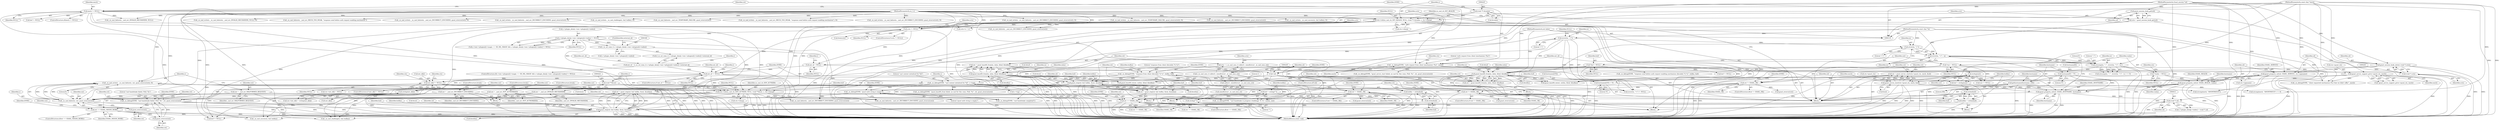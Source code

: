 digraph "0_jabberd2_8416ae54ecefa670534f27a31db71d048b9c7f16_0@API" {
"1000784" [label="(Call,_sx_nad_write(s, _sx_sasl_failure(s, out, gsasl_strerror(ret)), 0))"];
"1000786" [label="(Call,_sx_sasl_failure(s, out, gsasl_strerror(ret)))"];
"1000420" [label="(Call,(ctx->cb)(sx_sasl_cb_GEN_AUTHZID, NULL, (void **)&out, s, ctx->cbarg))"];
"1000356" [label="(Call,ext_id != NULL)"];
"1000292" [label="(Call,ext_id = NULL)"];
"1000237" [label="(Call,sctx != NULL)"];
"1000232" [label="(Call,sctx = gsasl_session_hook_get(sd))"];
"1000234" [label="(Call,gsasl_session_hook_get(sd))"];
"1000122" [label="(MethodParameterIn,Gsasl_session *sd)"];
"1000221" [label="(Call,(ctx->cb)(sx_sasl_cb_GET_REALM, NULL, (void **) &realm, s, ctx->cbarg))"];
"1000164" [label="(Call,mech != NULL)"];
"1000123" [label="(MethodParameterIn,const char *mech)"];
"1000224" [label="(Call,(void **) &realm)"];
"1000120" [label="(MethodParameterIn,sx_t s)"];
"1000336" [label="(Call,ext_id = ((_sx_ssl_conn_t) s->plugin_data[s->env->plugins[i]->index])->external_id)"];
"1000321" [label="(Call,s->plugin_data[s->env->plugins[i]->index] != NULL)"];
"1000339" [label="(Call,(_sx_ssl_conn_t) s->plugin_data[s->env->plugins[i]->index])"];
"1000370" [label="(Call,ext_id[i] != NULL)"];
"1000382" [label="(Call,strdup(ext_id[i]))"];
"1000423" [label="(Call,(void **)&out)"];
"1000781" [label="(Call,out = _sasl_err_MALFORMED_REQUEST)"];
"1000776" [label="(Call,out = _sasl_err_INCORRECT_ENCODING)"];
"1000765" [label="(Call,out = _sasl_err_NOT_AUTHORIZED)"];
"1000771" [label="(Call,out = _sasl_err_INVALID_MECHANISM)"];
"1000789" [label="(Call,gsasl_strerror(ret))"];
"1000747" [label="(Call,_sx_debug(ZONE, \"sasl handshake failed; (%d): %s\", ret, gsasl_strerror(ret)))"];
"1000396" [label="(Call,_sx_debug(ZONE, \"sasl context initialised for %d\", s->tag))"];
"1000168" [label="(Call,_sx_debug(ZONE, \"auth request from client (mechanism=%s)\", mech))"];
"1000570" [label="(Call,_sx_debug(ZONE, \"response from client (decoded: %.*s)\", buflen, buf))"];
"1000140" [label="(Call,*buf = NULL)"];
"1000458" [label="(Call,_sx_debug(ZONE, \"gsasl auth string is empty\"))"];
"1000751" [label="(Call,gsasl_strerror(ret))"];
"1000680" [label="(Call,ret == GSASL_NEEDS_MORE)"];
"1000592" [label="(Call,ret == GSASL_OK)"];
"1000506" [label="(Call,ret = gsasl_step(sd, buf, buflen, &out, &outlen))"];
"1000508" [label="(Call,gsasl_step(sd, buf, buflen, &out, &outlen))"];
"1000410" [label="(Call,(void *) sd)"];
"1000288" [label="(Call,gsasl_property_set(sd, GSASL_HOSTNAME, hostname))"];
"1000271" [label="(Call,gsasl_property_set(sd, GSASL_REALM, realm))"];
"1000265" [label="(Call,gsasl_property_set(sd, GSASL_SERVICE, ctx->appname))"];
"1000260" [label="(Call,gsasl_session_hook_set(sd, (void *) sctx))"];
"1000262" [label="(Call,(void *) sctx)"];
"1000242" [label="(Call,sctx = (_sx_sasl_sess_t) calloc(1, sizeof(struct _sx_sasl_sess_st)))"];
"1000244" [label="(Call,(_sx_sasl_sess_t) calloc(1, sizeof(struct _sx_sasl_sess_st)))"];
"1000246" [label="(Call,calloc(1, sizeof(struct _sx_sasl_sess_st)))"];
"1000148" [label="(Call,*realm = NULL)"];
"1000283" [label="(Call,hostname[255] = '\0')"];
"1000275" [label="(Call,hostname[0] = '\0')"];
"1000280" [label="(Call,gethostname(hostname, 256))"];
"1000467" [label="(Call,strlen(buf))"];
"1000461" [label="(Call,buf = strdup(\"\"))"];
"1000463" [label="(Call,strdup(\"\"))"];
"1000437" [label="(Call,strlen(buf))"];
"1000431" [label="(Call,buf = strdup(out))"];
"1000433" [label="(Call,strdup(out))"];
"1000144" [label="(Call,*out = NULL)"];
"1000435" [label="(Call,buflen = strlen(buf))"];
"1000465" [label="(Call,buflen = strlen(buf))"];
"1000575" [label="(Call,ret = gsasl_step(sd, buf, buflen, &out, &outlen))"];
"1000577" [label="(Call,gsasl_step(sd, buf, buflen, &out, &outlen))"];
"1000548" [label="(Call,!sd)"];
"1000481" [label="(Call,ret != GSASL_OK)"];
"1000471" [label="(Call,ret = gsasl_base64_from(in, inlen, &buf, &buflen))"];
"1000473" [label="(Call,gsasl_base64_from(in, inlen, &buf, &buflen))"];
"1000448" [label="(Call,strncmp(in, \"=\", strstr(in, \"<\") - in ))"];
"1000451" [label="(Call,strstr(in, \"<\") - in)"];
"1000452" [label="(Call,strstr(in, \"<\"))"];
"1000443" [label="(Call,strstr(in, \"<\"))"];
"1000124" [label="(MethodParameterIn,const char *in)"];
"1000125" [label="(MethodParameterIn,int inlen)"];
"1000202" [label="(Call,ret != GSASL_OK)"];
"1000192" [label="(Call,ret = gsasl_server_start(ctx->gsasl_ctx, mech, &sd))"];
"1000194" [label="(Call,gsasl_server_start(ctx->gsasl_ctx, mech, &sd))"];
"1000174" [label="(Call,gsasl_server_support_p(ctx->gsasl_ctx, mech))"];
"1000528" [label="(Call,ret != GSASL_OK)"];
"1000518" [label="(Call,ret = gsasl_base64_from(in, inlen, &buf, &buflen))"];
"1000520" [label="(Call,gsasl_base64_from(in, inlen, &buf, &buflen))"];
"1000786" [label="(Call,_sx_sasl_failure(s, out, gsasl_strerror(ret)))"];
"1000224" [label="(Call,(void **) &realm)"];
"1000283" [label="(Call,hostname[255] = '\0')"];
"1000576" [label="(Identifier,ret)"];
"1000465" [label="(Call,buflen = strlen(buf))"];
"1000204" [label="(Identifier,GSASL_OK)"];
"1000124" [label="(MethodParameterIn,const char *in)"];
"1000241" [label="(Identifier,sctx)"];
"1000748" [label="(Identifier,ZONE)"];
"1000660" [label="(Call,_sx_sasl_failure(s, _sasl_err_INCORRECT_ENCODING, gsasl_strerror(ret)))"];
"1000388" [label="(Call,ctx->ext_id[i] = NULL)"];
"1000226" [label="(Call,&realm)"];
"1000438" [label="(Identifier,buf)"];
"1000275" [label="(Call,hostname[0] = '\0')"];
"1000491" [label="(Call,_sx_nad_write(s, _sx_sasl_failure(s, _sasl_err_INCORRECT_ENCODING, gsasl_strerror(ret)), 0))"];
"1000279" [label="(Literal,'\0')"];
"1000443" [label="(Call,strstr(in, \"<\"))"];
"1000527" [label="(ControlStructure,if (ret != GSASL_OK))"];
"1000523" [label="(Call,&buf)"];
"1000277" [label="(Identifier,hostname)"];
"1000573" [label="(Identifier,buflen)"];
"1000420" [label="(Call,(ctx->cb)(sx_sasl_cb_GEN_AUTHZID, NULL, (void **)&out, s, ctx->cbarg))"];
"1000722" [label="(Call,_sx_sasl_failure(s, _sasl_err_INCORRECT_ENCODING, gsasl_strerror(ret)))"];
"1000597" [label="(Identifier,ZONE)"];
"1000507" [label="(Identifier,ret)"];
"1000252" [label="(Identifier,sctx)"];
"1000463" [label="(Call,strdup(\"\"))"];
"1000536" [label="(Call,gsasl_strerror(ret))"];
"1000203" [label="(Identifier,ret)"];
"1000768" [label="(ControlStructure,break;)"];
"1000685" [label="(Identifier,ZONE)"];
"1000458" [label="(Call,_sx_debug(ZONE, \"gsasl auth string is empty\"))"];
"1000264" [label="(Identifier,sctx)"];
"1000166" [label="(Identifier,NULL)"];
"1000399" [label="(Call,s->tag)"];
"1000552" [label="(Identifier,ZONE)"];
"1000357" [label="(Identifier,ext_id)"];
"1000335" [label="(Identifier,NULL)"];
"1000754" [label="(Identifier,ret)"];
"1000250" [label="(Call,sctx->s = s)"];
"1000272" [label="(Identifier,sd)"];
"1000369" [label="(ControlStructure,if (ext_id[i] != NULL))"];
"1000442" [label="(Call,strstr(in, \"<\") != NULL)"];
"1000547" [label="(ControlStructure,if(!sd))"];
"1000609" [label="(Call,ret == GSASL_OK)"];
"1000510" [label="(Identifier,buf)"];
"1000615" [label="(Call,_sx_sasl_success(s, buf, buflen))"];
"1000472" [label="(Identifier,ret)"];
"1000201" [label="(ControlStructure,if(ret != GSASL_OK))"];
"1000428" [label="(Call,ctx->cbarg)"];
"1000548" [label="(Call,!sd)"];
"1000233" [label="(Identifier,sctx)"];
"1000782" [label="(Identifier,out)"];
"1000405" [label="(Identifier,s)"];
"1000432" [label="(Identifier,buf)"];
"1000260" [label="(Call,gsasl_session_hook_set(sd, (void *) sctx))"];
"1000747" [label="(Call,_sx_debug(ZONE, \"sasl handshake failed; (%d): %s\", ret, gsasl_strerror(ret)))"];
"1000519" [label="(Identifier,ret)"];
"1000473" [label="(Call,gsasl_base64_from(in, inlen, &buf, &buflen))"];
"1000371" [label="(Call,ext_id[i])"];
"1000175" [label="(Call,ctx->gsasl_ctx)"];
"1000362" [label="(Identifier,i)"];
"1000180" [label="(Call,_sx_debug(ZONE, \"client requested mechanism (%s) that we didn't offer\", mech))"];
"1000456" [label="(Literal,0)"];
"1000297" [label="(Identifier,i)"];
"1000450" [label="(Literal,\"=\")"];
"1000268" [label="(Call,ctx->appname)"];
"1000691" [label="(Call,gsasl_base64_to(out, outlen, &buf, &buflen))"];
"1000434" [label="(Identifier,out)"];
"1000308" [label="(ControlStructure,if(s->env->plugins[i]->magic == SX_SSL_MAGIC && s->plugin_data[s->env->plugins[i]->index] != NULL))"];
"1000355" [label="(ControlStructure,if (ext_id != NULL))"];
"1000470" [label="(Block,)"];
"1000506" [label="(Call,ret = gsasl_step(sd, buf, buflen, &out, &outlen))"];
"1000246" [label="(Call,calloc(1, sizeof(struct _sx_sasl_sess_st)))"];
"1000322" [label="(Call,s->plugin_data[s->env->plugins[i]->index])"];
"1000486" [label="(Identifier,ZONE)"];
"1000222" [label="(Identifier,sx_sasl_cb_GET_REALM)"];
"1000743" [label="(Identifier,out)"];
"1000339" [label="(Call,(_sx_ssl_conn_t) s->plugin_data[s->env->plugins[i]->index])"];
"1000594" [label="(Identifier,GSASL_OK)"];
"1000199" [label="(Call,&sd)"];
"1000751" [label="(Call,gsasl_strerror(ret))"];
"1000423" [label="(Call,(void **)&out)"];
"1000165" [label="(Identifier,mech)"];
"1000460" [label="(Literal,\"gsasl auth string is empty\")"];
"1000570" [label="(Call,_sx_debug(ZONE, \"response from client (decoded: %.*s)\", buflen, buf))"];
"1000173" [label="(Call,!gsasl_server_support_p(ctx->gsasl_ctx, mech))"];
"1000752" [label="(Identifier,ret)"];
"1000596" [label="(Call,_sx_debug(ZONE, \"sasl handshake completed\"))"];
"1000679" [label="(ControlStructure,if(ret == GSASL_NEEDS_MORE))"];
"1000520" [label="(Call,gsasl_base64_from(in, inlen, &buf, &buflen))"];
"1000681" [label="(Identifier,ret)"];
"1000194" [label="(Call,gsasl_server_start(ctx->gsasl_ctx, mech, &sd))"];
"1000336" [label="(Call,ext_id = ((_sx_ssl_conn_t) s->plugin_data[s->env->plugins[i]->index])->external_id)"];
"1000564" [label="(Call,buf != NULL)"];
"1000682" [label="(Identifier,GSASL_NEEDS_MORE)"];
"1000265" [label="(Call,gsasl_property_set(sd, GSASL_SERVICE, ctx->appname))"];
"1000784" [label="(Call,_sx_nad_write(s, _sx_sasl_failure(s, out, gsasl_strerror(ret)), 0))"];
"1000517" [label="(Block,)"];
"1000592" [label="(Call,ret == GSASL_OK)"];
"1000168" [label="(Call,_sx_debug(ZONE, \"auth request from client (mechanism=%s)\", mech))"];
"1000480" [label="(ControlStructure,if (ret != GSASL_OK))"];
"1000123" [label="(MethodParameterIn,const char *mech)"];
"1000788" [label="(Identifier,out)"];
"1000212" [label="(Call,_sx_nad_write(s, _sx_sasl_failure(s, _sasl_err_TEMPORARY_FAILURE, gsasl_strerror(ret)), 0))"];
"1000433" [label="(Call,strdup(out))"];
"1000198" [label="(Identifier,mech)"];
"1000120" [label="(MethodParameterIn,sx_t s)"];
"1000140" [label="(Call,*buf = NULL)"];
"1000699" [label="(Call,ret == GSASL_OK)"];
"1000755" [label="(Block,)"];
"1000261" [label="(Identifier,sd)"];
"1000485" [label="(Call,_sx_debug(ZONE, \"gsasl_base64_from failed, no sasl for this conn; (%d): %s\", ret, gsasl_strerror(ret)))"];
"1000415" [label="(Call,strcmp(mech, \"ANONYMOUS\"))"];
"1000419" [label="(Block,)"];
"1000341" [label="(Call,s->plugin_data[s->env->plugins[i]->index])"];
"1000410" [label="(Call,(void *) sd)"];
"1000229" [label="(Call,ctx->cbarg)"];
"1000500" [label="(Call,buf != NULL)"];
"1000144" [label="(Call,*out = NULL)"];
"1000792" [label="(MethodReturn,static void)"];
"1000577" [label="(Call,gsasl_step(sd, buf, buflen, &out, &outlen))"];
"1000571" [label="(Identifier,ZONE)"];
"1000376" [label="(Call,ctx->ext_id[i] = strdup(ext_id[i]))"];
"1000382" [label="(Call,strdup(ext_id[i]))"];
"1000579" [label="(Identifier,buf)"];
"1000235" [label="(Identifier,sd)"];
"1000242" [label="(Call,sctx = (_sx_sasl_sess_t) calloc(1, sizeof(struct _sx_sasl_sess_st)))"];
"1000774" [label="(ControlStructure,break;)"];
"1000284" [label="(Call,hostname[255])"];
"1000437" [label="(Call,strlen(buf))"];
"1000282" [label="(Literal,256)"];
"1000742" [label="(Call,out != NULL)"];
"1000148" [label="(Call,*realm = NULL)"];
"1000228" [label="(Identifier,s)"];
"1000446" [label="(Identifier,NULL)"];
"1000530" [label="(Identifier,GSASL_OK)"];
"1000287" [label="(Literal,'\0')"];
"1000232" [label="(Call,sctx = gsasl_session_hook_get(sd))"];
"1000412" [label="(Identifier,sd)"];
"1000511" [label="(Identifier,buflen)"];
"1000396" [label="(Call,_sx_debug(ZONE, \"sasl context initialised for %d\", s->tag))"];
"1000448" [label="(Call,strncmp(in, \"=\", strstr(in, \"<\") - in ))"];
"1000779" [label="(ControlStructure,break;)"];
"1000427" [label="(Identifier,s)"];
"1000549" [label="(Identifier,sd)"];
"1000474" [label="(Identifier,in)"];
"1000586" [label="(Call,buf != NULL)"];
"1000451" [label="(Call,strstr(in, \"<\") - in)"];
"1000444" [label="(Identifier,in)"];
"1000540" [label="(Call,_sx_sasl_failure(s, _sasl_err_INCORRECT_ENCODING, gsasl_strerror(ret)))"];
"1000705" [label="(Call,_sx_sasl_challenge(s, buf, buflen))"];
"1000169" [label="(Identifier,ZONE)"];
"1000379" [label="(Identifier,ctx)"];
"1000459" [label="(Identifier,ZONE)"];
"1000493" [label="(Call,_sx_sasl_failure(s, _sasl_err_INCORRECT_ENCODING, gsasl_strerror(ret)))"];
"1000267" [label="(Identifier,GSASL_SERVICE)"];
"1000452" [label="(Call,strstr(in, \"<\"))"];
"1000613" [label="(Call,_sx_nad_write(s, _sx_sasl_success(s, buf, buflen), 0))"];
"1000455" [label="(Identifier,in)"];
"1000461" [label="(Call,buf = strdup(\"\"))"];
"1000285" [label="(Identifier,hostname)"];
"1000291" [label="(Identifier,hostname)"];
"1000777" [label="(Identifier,out)"];
"1000476" [label="(Call,&buf)"];
"1000141" [label="(Identifier,buf)"];
"1000186" [label="(Call,_sx_sasl_failure(s, _sasl_err_INVALID_MECHANISM, NULL))"];
"1000184" [label="(Call,_sx_nad_write(s, _sx_sasl_failure(s, _sasl_err_INVALID_MECHANISM, NULL), 0))"];
"1000750" [label="(Identifier,ret)"];
"1000309" [label="(Call,s->env->plugins[i]->magic == SX_SSL_MAGIC && s->plugin_data[s->env->plugins[i]->index] != NULL)"];
"1000558" [label="(Call,_sx_sasl_failure(s, _sasl_err_MECH_TOO_WEAK, \"response send before auth request enabling mechanism\"))"];
"1000383" [label="(Call,ext_id[i])"];
"1000435" [label="(Call,buflen = strlen(buf))"];
"1000195" [label="(Call,ctx->gsasl_ctx)"];
"1000583" [label="(Call,&outlen)"];
"1000525" [label="(Call,&buflen)"];
"1000337" [label="(Identifier,ext_id)"];
"1000447" [label="(Call,strncmp(in, \"=\", strstr(in, \"<\") - in ) == 0)"];
"1000292" [label="(Call,ext_id = NULL)"];
"1000142" [label="(Identifier,NULL)"];
"1000521" [label="(Identifier,in)"];
"1000765" [label="(Call,out = _sasl_err_NOT_AUTHORIZED)"];
"1000240" [label="(Call,free(sctx))"];
"1000790" [label="(Identifier,ret)"];
"1000234" [label="(Call,gsasl_session_hook_get(sd))"];
"1000771" [label="(Call,out = _sasl_err_INVALID_MECHANISM)"];
"1000266" [label="(Identifier,sd)"];
"1000489" [label="(Call,gsasl_strerror(ret))"];
"1000475" [label="(Identifier,inlen)"];
"1000126" [label="(Block,)"];
"1000773" [label="(Identifier,_sasl_err_INVALID_MECHANISM)"];
"1000248" [label="(Call,sizeof(struct _sx_sasl_sess_st))"];
"1000587" [label="(Identifier,buf)"];
"1000374" [label="(Identifier,NULL)"];
"1000468" [label="(Identifier,buf)"];
"1000244" [label="(Call,(_sx_sasl_sess_t) calloc(1, sizeof(struct _sx_sasl_sess_st)))"];
"1000783" [label="(Identifier,_sasl_err_MALFORMED_REQUEST)"];
"1000176" [label="(Identifier,ctx)"];
"1000478" [label="(Call,&buflen)"];
"1000658" [label="(Call,_sx_nad_write(s, _sx_sasl_failure(s, _sasl_err_INCORRECT_ENCODING, gsasl_strerror(ret)), 0))"];
"1000431" [label="(Call,buf = strdup(out))"];
"1000170" [label="(Literal,\"auth request from client (mechanism=%s)\")"];
"1000146" [label="(Identifier,NULL)"];
"1000290" [label="(Identifier,GSASL_HOSTNAME)"];
"1000791" [label="(Literal,0)"];
"1000522" [label="(Identifier,inlen)"];
"1000483" [label="(Identifier,GSASL_OK)"];
"1000158" [label="(Identifier,ctx)"];
"1000518" [label="(Call,ret = gsasl_base64_from(in, inlen, &buf, &buflen))"];
"1000271" [label="(Call,gsasl_property_set(sd, GSASL_REALM, realm))"];
"1000163" [label="(ControlStructure,if(mech != NULL))"];
"1000238" [label="(Identifier,sctx)"];
"1000149" [label="(Identifier,realm)"];
"1000538" [label="(Call,_sx_nad_write(s, _sx_sasl_failure(s, _sasl_err_INCORRECT_ENCODING, gsasl_strerror(ret)), 0))"];
"1000293" [label="(Identifier,ext_id)"];
"1000223" [label="(Identifier,NULL)"];
"1000445" [label="(Literal,\"<\")"];
"1000122" [label="(MethodParameterIn,Gsasl_session *sd)"];
"1000574" [label="(Identifier,buf)"];
"1000767" [label="(Identifier,_sasl_err_NOT_AUTHORIZED)"];
"1000572" [label="(Literal,\"response from client (decoded: %.*s)\")"];
"1000467" [label="(Call,strlen(buf))"];
"1000471" [label="(Call,ret = gsasl_base64_from(in, inlen, &buf, &buflen))"];
"1000449" [label="(Identifier,in)"];
"1000193" [label="(Identifier,ret)"];
"1000591" [label="(ControlStructure,if(ret == GSASL_OK))"];
"1000684" [label="(Call,_sx_debug(ZONE, \"sasl handshake in progress (challenge: %.*s)\", outlen, out))"];
"1000512" [label="(Call,&out)"];
"1000276" [label="(Call,hostname[0])"];
"1000207" [label="(Identifier,ZONE)"];
"1000391" [label="(Identifier,ctx)"];
"1000766" [label="(Identifier,out)"];
"1000414" [label="(Call,strcmp(mech, \"ANONYMOUS\") == 0)"];
"1000262" [label="(Call,(void *) sctx)"];
"1000294" [label="(Identifier,NULL)"];
"1000288" [label="(Call,gsasl_property_set(sd, GSASL_HOSTNAME, hostname))"];
"1000338" [label="(Call,((_sx_ssl_conn_t) s->plugin_data[s->env->plugins[i]->index])->external_id)"];
"1000464" [label="(Literal,\"\")"];
"1000580" [label="(Identifier,buflen)"];
"1000529" [label="(Identifier,ret)"];
"1000192" [label="(Call,ret = gsasl_server_start(ctx->gsasl_ctx, mech, &sd))"];
"1000289" [label="(Identifier,sd)"];
"1000239" [label="(Identifier,NULL)"];
"1000575" [label="(Call,ret = gsasl_step(sd, buf, buflen, &out, &outlen))"];
"1000280" [label="(Call,gethostname(hostname, 256))"];
"1000321" [label="(Call,s->plugin_data[s->env->plugins[i]->index] != NULL)"];
"1000703" [label="(Call,_sx_nad_write(s, _sx_sasl_challenge(s, buf, buflen), 0))"];
"1000150" [label="(Identifier,NULL)"];
"1000436" [label="(Identifier,buflen)"];
"1000454" [label="(Literal,\"<\")"];
"1000210" [label="(Call,gsasl_strerror(ret))"];
"1000509" [label="(Identifier,sd)"];
"1000581" [label="(Call,&out)"];
"1000125" [label="(MethodParameterIn,int inlen)"];
"1000247" [label="(Literal,1)"];
"1000785" [label="(Identifier,s)"];
"1000354" [label="(FieldIdentifier,external_id)"];
"1000164" [label="(Call,mech != NULL)"];
"1000174" [label="(Call,gsasl_server_support_p(ctx->gsasl_ctx, mech))"];
"1000514" [label="(Call,&outlen)"];
"1000578" [label="(Identifier,sd)"];
"1000776" [label="(Call,out = _sasl_err_INCORRECT_ENCODING)"];
"1000508" [label="(Call,gsasl_step(sd, buf, buflen, &out, &outlen))"];
"1000453" [label="(Identifier,in)"];
"1000145" [label="(Identifier,out)"];
"1000171" [label="(Identifier,mech)"];
"1000214" [label="(Call,_sx_sasl_failure(s, _sasl_err_TEMPORARY_FAILURE, gsasl_strerror(ret)))"];
"1000397" [label="(Identifier,ZONE)"];
"1000457" [label="(Block,)"];
"1000281" [label="(Identifier,hostname)"];
"1000601" [label="(Call,gsasl_base64_to(out, outlen, &buf, &buflen))"];
"1000402" [label="(Call,s->plugin_data[p->index] = (void *) sd)"];
"1000178" [label="(Identifier,mech)"];
"1000236" [label="(ControlStructure,if (sctx != NULL))"];
"1000680" [label="(Call,ret == GSASL_NEEDS_MORE)"];
"1000466" [label="(Identifier,buflen)"];
"1000781" [label="(Call,out = _sasl_err_MALFORMED_REQUEST)"];
"1000370" [label="(Call,ext_id[i] != NULL)"];
"1000593" [label="(Identifier,ret)"];
"1000787" [label="(Identifier,s)"];
"1000273" [label="(Identifier,GSASL_REALM)"];
"1000356" [label="(Call,ext_id != NULL)"];
"1000358" [label="(Identifier,NULL)"];
"1000749" [label="(Literal,\"sasl handshake failed; (%d): %s\")"];
"1000221" [label="(Call,(ctx->cb)(sx_sasl_cb_GET_REALM, NULL, (void **) &realm, s, ctx->cbarg))"];
"1000425" [label="(Call,&out)"];
"1000772" [label="(Identifier,out)"];
"1000528" [label="(Call,ret != GSASL_OK)"];
"1000237" [label="(Call,sctx != NULL)"];
"1000206" [label="(Call,_sx_debug(ZONE, \"gsasl_server_start failed, no sasl for this conn; (%d): %s\", ret, gsasl_strerror(ret)))"];
"1000482" [label="(Identifier,ret)"];
"1000551" [label="(Call,_sx_debug(ZONE, \"response send before auth request enabling mechanism (decoded: %.*s)\", buflen, buf))"];
"1000556" [label="(Call,_sx_nad_write(s, _sx_sasl_failure(s, _sasl_err_MECH_TOO_WEAK, \"response send before auth request enabling mechanism\"), 0))"];
"1000789" [label="(Call,gsasl_strerror(ret))"];
"1000243" [label="(Identifier,sctx)"];
"1000421" [label="(Identifier,sx_sasl_cb_GEN_AUTHZID)"];
"1000720" [label="(Call,_sx_nad_write(s, _sx_sasl_failure(s, _sasl_err_INCORRECT_ENCODING, gsasl_strerror(ret)), 0))"];
"1000398" [label="(Literal,\"sasl context initialised for %d\")"];
"1000422" [label="(Identifier,NULL)"];
"1000307" [label="(Identifier,i)"];
"1000462" [label="(Identifier,buf)"];
"1000202" [label="(Call,ret != GSASL_OK)"];
"1000481" [label="(Call,ret != GSASL_OK)"];
"1000167" [label="(Block,)"];
"1000778" [label="(Identifier,_sasl_err_INCORRECT_ENCODING)"];
"1000274" [label="(Identifier,realm)"];
"1000533" [label="(Identifier,ZONE)"];
"1000784" -> "1000126"  [label="AST: "];
"1000784" -> "1000791"  [label="CFG: "];
"1000785" -> "1000784"  [label="AST: "];
"1000786" -> "1000784"  [label="AST: "];
"1000791" -> "1000784"  [label="AST: "];
"1000792" -> "1000784"  [label="CFG: "];
"1000784" -> "1000792"  [label="DDG: "];
"1000784" -> "1000792"  [label="DDG: "];
"1000784" -> "1000792"  [label="DDG: "];
"1000786" -> "1000784"  [label="DDG: "];
"1000786" -> "1000784"  [label="DDG: "];
"1000786" -> "1000784"  [label="DDG: "];
"1000120" -> "1000784"  [label="DDG: "];
"1000786" -> "1000789"  [label="CFG: "];
"1000787" -> "1000786"  [label="AST: "];
"1000788" -> "1000786"  [label="AST: "];
"1000789" -> "1000786"  [label="AST: "];
"1000791" -> "1000786"  [label="CFG: "];
"1000786" -> "1000792"  [label="DDG: "];
"1000786" -> "1000792"  [label="DDG: "];
"1000420" -> "1000786"  [label="DDG: "];
"1000120" -> "1000786"  [label="DDG: "];
"1000221" -> "1000786"  [label="DDG: "];
"1000781" -> "1000786"  [label="DDG: "];
"1000776" -> "1000786"  [label="DDG: "];
"1000765" -> "1000786"  [label="DDG: "];
"1000771" -> "1000786"  [label="DDG: "];
"1000789" -> "1000786"  [label="DDG: "];
"1000420" -> "1000419"  [label="AST: "];
"1000420" -> "1000428"  [label="CFG: "];
"1000421" -> "1000420"  [label="AST: "];
"1000422" -> "1000420"  [label="AST: "];
"1000423" -> "1000420"  [label="AST: "];
"1000427" -> "1000420"  [label="AST: "];
"1000428" -> "1000420"  [label="AST: "];
"1000432" -> "1000420"  [label="CFG: "];
"1000420" -> "1000792"  [label="DDG: "];
"1000420" -> "1000792"  [label="DDG: "];
"1000420" -> "1000792"  [label="DDG: "];
"1000420" -> "1000792"  [label="DDG: "];
"1000356" -> "1000420"  [label="DDG: "];
"1000370" -> "1000420"  [label="DDG: "];
"1000423" -> "1000420"  [label="DDG: "];
"1000120" -> "1000420"  [label="DDG: "];
"1000221" -> "1000420"  [label="DDG: "];
"1000221" -> "1000420"  [label="DDG: "];
"1000420" -> "1000586"  [label="DDG: "];
"1000420" -> "1000615"  [label="DDG: "];
"1000420" -> "1000660"  [label="DDG: "];
"1000420" -> "1000705"  [label="DDG: "];
"1000420" -> "1000722"  [label="DDG: "];
"1000356" -> "1000355"  [label="AST: "];
"1000356" -> "1000358"  [label="CFG: "];
"1000357" -> "1000356"  [label="AST: "];
"1000358" -> "1000356"  [label="AST: "];
"1000362" -> "1000356"  [label="CFG: "];
"1000397" -> "1000356"  [label="CFG: "];
"1000356" -> "1000792"  [label="DDG: "];
"1000356" -> "1000792"  [label="DDG: "];
"1000292" -> "1000356"  [label="DDG: "];
"1000336" -> "1000356"  [label="DDG: "];
"1000321" -> "1000356"  [label="DDG: "];
"1000237" -> "1000356"  [label="DDG: "];
"1000356" -> "1000370"  [label="DDG: "];
"1000356" -> "1000370"  [label="DDG: "];
"1000356" -> "1000382"  [label="DDG: "];
"1000356" -> "1000442"  [label="DDG: "];
"1000292" -> "1000167"  [label="AST: "];
"1000292" -> "1000294"  [label="CFG: "];
"1000293" -> "1000292"  [label="AST: "];
"1000294" -> "1000292"  [label="AST: "];
"1000297" -> "1000292"  [label="CFG: "];
"1000237" -> "1000292"  [label="DDG: "];
"1000237" -> "1000236"  [label="AST: "];
"1000237" -> "1000239"  [label="CFG: "];
"1000238" -> "1000237"  [label="AST: "];
"1000239" -> "1000237"  [label="AST: "];
"1000241" -> "1000237"  [label="CFG: "];
"1000243" -> "1000237"  [label="CFG: "];
"1000237" -> "1000792"  [label="DDG: "];
"1000232" -> "1000237"  [label="DDG: "];
"1000221" -> "1000237"  [label="DDG: "];
"1000237" -> "1000240"  [label="DDG: "];
"1000237" -> "1000321"  [label="DDG: "];
"1000232" -> "1000167"  [label="AST: "];
"1000232" -> "1000234"  [label="CFG: "];
"1000233" -> "1000232"  [label="AST: "];
"1000234" -> "1000232"  [label="AST: "];
"1000238" -> "1000232"  [label="CFG: "];
"1000232" -> "1000792"  [label="DDG: "];
"1000234" -> "1000232"  [label="DDG: "];
"1000234" -> "1000235"  [label="CFG: "];
"1000235" -> "1000234"  [label="AST: "];
"1000122" -> "1000234"  [label="DDG: "];
"1000234" -> "1000260"  [label="DDG: "];
"1000122" -> "1000119"  [label="AST: "];
"1000122" -> "1000792"  [label="DDG: "];
"1000122" -> "1000260"  [label="DDG: "];
"1000122" -> "1000265"  [label="DDG: "];
"1000122" -> "1000271"  [label="DDG: "];
"1000122" -> "1000288"  [label="DDG: "];
"1000122" -> "1000410"  [label="DDG: "];
"1000122" -> "1000508"  [label="DDG: "];
"1000122" -> "1000548"  [label="DDG: "];
"1000122" -> "1000577"  [label="DDG: "];
"1000221" -> "1000167"  [label="AST: "];
"1000221" -> "1000229"  [label="CFG: "];
"1000222" -> "1000221"  [label="AST: "];
"1000223" -> "1000221"  [label="AST: "];
"1000224" -> "1000221"  [label="AST: "];
"1000228" -> "1000221"  [label="AST: "];
"1000229" -> "1000221"  [label="AST: "];
"1000233" -> "1000221"  [label="CFG: "];
"1000221" -> "1000792"  [label="DDG: "];
"1000221" -> "1000792"  [label="DDG: "];
"1000221" -> "1000792"  [label="DDG: "];
"1000221" -> "1000792"  [label="DDG: "];
"1000164" -> "1000221"  [label="DDG: "];
"1000224" -> "1000221"  [label="DDG: "];
"1000120" -> "1000221"  [label="DDG: "];
"1000221" -> "1000250"  [label="DDG: "];
"1000221" -> "1000493"  [label="DDG: "];
"1000221" -> "1000615"  [label="DDG: "];
"1000221" -> "1000660"  [label="DDG: "];
"1000221" -> "1000705"  [label="DDG: "];
"1000221" -> "1000722"  [label="DDG: "];
"1000164" -> "1000163"  [label="AST: "];
"1000164" -> "1000166"  [label="CFG: "];
"1000165" -> "1000164"  [label="AST: "];
"1000166" -> "1000164"  [label="AST: "];
"1000169" -> "1000164"  [label="CFG: "];
"1000519" -> "1000164"  [label="CFG: "];
"1000164" -> "1000792"  [label="DDG: "];
"1000164" -> "1000792"  [label="DDG: "];
"1000164" -> "1000792"  [label="DDG: "];
"1000123" -> "1000164"  [label="DDG: "];
"1000164" -> "1000168"  [label="DDG: "];
"1000164" -> "1000186"  [label="DDG: "];
"1000164" -> "1000564"  [label="DDG: "];
"1000164" -> "1000586"  [label="DDG: "];
"1000123" -> "1000119"  [label="AST: "];
"1000123" -> "1000792"  [label="DDG: "];
"1000123" -> "1000168"  [label="DDG: "];
"1000123" -> "1000174"  [label="DDG: "];
"1000123" -> "1000180"  [label="DDG: "];
"1000123" -> "1000194"  [label="DDG: "];
"1000123" -> "1000414"  [label="DDG: "];
"1000123" -> "1000415"  [label="DDG: "];
"1000224" -> "1000226"  [label="CFG: "];
"1000225" -> "1000224"  [label="AST: "];
"1000226" -> "1000224"  [label="AST: "];
"1000228" -> "1000224"  [label="CFG: "];
"1000224" -> "1000792"  [label="DDG: "];
"1000120" -> "1000119"  [label="AST: "];
"1000120" -> "1000792"  [label="DDG: "];
"1000120" -> "1000184"  [label="DDG: "];
"1000120" -> "1000186"  [label="DDG: "];
"1000120" -> "1000212"  [label="DDG: "];
"1000120" -> "1000214"  [label="DDG: "];
"1000120" -> "1000250"  [label="DDG: "];
"1000120" -> "1000491"  [label="DDG: "];
"1000120" -> "1000493"  [label="DDG: "];
"1000120" -> "1000538"  [label="DDG: "];
"1000120" -> "1000540"  [label="DDG: "];
"1000120" -> "1000556"  [label="DDG: "];
"1000120" -> "1000558"  [label="DDG: "];
"1000120" -> "1000613"  [label="DDG: "];
"1000120" -> "1000615"  [label="DDG: "];
"1000120" -> "1000658"  [label="DDG: "];
"1000120" -> "1000660"  [label="DDG: "];
"1000120" -> "1000703"  [label="DDG: "];
"1000120" -> "1000705"  [label="DDG: "];
"1000120" -> "1000720"  [label="DDG: "];
"1000120" -> "1000722"  [label="DDG: "];
"1000336" -> "1000308"  [label="AST: "];
"1000336" -> "1000338"  [label="CFG: "];
"1000337" -> "1000336"  [label="AST: "];
"1000338" -> "1000336"  [label="AST: "];
"1000307" -> "1000336"  [label="CFG: "];
"1000336" -> "1000792"  [label="DDG: "];
"1000321" -> "1000309"  [label="AST: "];
"1000321" -> "1000335"  [label="CFG: "];
"1000322" -> "1000321"  [label="AST: "];
"1000335" -> "1000321"  [label="AST: "];
"1000309" -> "1000321"  [label="CFG: "];
"1000321" -> "1000792"  [label="DDG: "];
"1000321" -> "1000309"  [label="DDG: "];
"1000321" -> "1000309"  [label="DDG: "];
"1000339" -> "1000321"  [label="DDG: "];
"1000321" -> "1000339"  [label="DDG: "];
"1000339" -> "1000338"  [label="AST: "];
"1000339" -> "1000341"  [label="CFG: "];
"1000340" -> "1000339"  [label="AST: "];
"1000341" -> "1000339"  [label="AST: "];
"1000354" -> "1000339"  [label="CFG: "];
"1000339" -> "1000792"  [label="DDG: "];
"1000370" -> "1000369"  [label="AST: "];
"1000370" -> "1000374"  [label="CFG: "];
"1000371" -> "1000370"  [label="AST: "];
"1000374" -> "1000370"  [label="AST: "];
"1000379" -> "1000370"  [label="CFG: "];
"1000391" -> "1000370"  [label="CFG: "];
"1000370" -> "1000792"  [label="DDG: "];
"1000370" -> "1000792"  [label="DDG: "];
"1000382" -> "1000370"  [label="DDG: "];
"1000370" -> "1000382"  [label="DDG: "];
"1000370" -> "1000388"  [label="DDG: "];
"1000370" -> "1000442"  [label="DDG: "];
"1000382" -> "1000376"  [label="AST: "];
"1000382" -> "1000383"  [label="CFG: "];
"1000383" -> "1000382"  [label="AST: "];
"1000376" -> "1000382"  [label="CFG: "];
"1000382" -> "1000792"  [label="DDG: "];
"1000382" -> "1000376"  [label="DDG: "];
"1000423" -> "1000425"  [label="CFG: "];
"1000424" -> "1000423"  [label="AST: "];
"1000425" -> "1000423"  [label="AST: "];
"1000427" -> "1000423"  [label="CFG: "];
"1000423" -> "1000508"  [label="DDG: "];
"1000781" -> "1000755"  [label="AST: "];
"1000781" -> "1000783"  [label="CFG: "];
"1000782" -> "1000781"  [label="AST: "];
"1000783" -> "1000781"  [label="AST: "];
"1000785" -> "1000781"  [label="CFG: "];
"1000781" -> "1000792"  [label="DDG: "];
"1000776" -> "1000755"  [label="AST: "];
"1000776" -> "1000778"  [label="CFG: "];
"1000777" -> "1000776"  [label="AST: "];
"1000778" -> "1000776"  [label="AST: "];
"1000779" -> "1000776"  [label="CFG: "];
"1000776" -> "1000792"  [label="DDG: "];
"1000765" -> "1000755"  [label="AST: "];
"1000765" -> "1000767"  [label="CFG: "];
"1000766" -> "1000765"  [label="AST: "];
"1000767" -> "1000765"  [label="AST: "];
"1000768" -> "1000765"  [label="CFG: "];
"1000765" -> "1000792"  [label="DDG: "];
"1000771" -> "1000755"  [label="AST: "];
"1000771" -> "1000773"  [label="CFG: "];
"1000772" -> "1000771"  [label="AST: "];
"1000773" -> "1000771"  [label="AST: "];
"1000774" -> "1000771"  [label="CFG: "];
"1000771" -> "1000792"  [label="DDG: "];
"1000789" -> "1000790"  [label="CFG: "];
"1000790" -> "1000789"  [label="AST: "];
"1000789" -> "1000792"  [label="DDG: "];
"1000747" -> "1000789"  [label="DDG: "];
"1000747" -> "1000126"  [label="AST: "];
"1000747" -> "1000751"  [label="CFG: "];
"1000748" -> "1000747"  [label="AST: "];
"1000749" -> "1000747"  [label="AST: "];
"1000750" -> "1000747"  [label="AST: "];
"1000751" -> "1000747"  [label="AST: "];
"1000754" -> "1000747"  [label="CFG: "];
"1000747" -> "1000792"  [label="DDG: "];
"1000747" -> "1000792"  [label="DDG: "];
"1000396" -> "1000747"  [label="DDG: "];
"1000570" -> "1000747"  [label="DDG: "];
"1000458" -> "1000747"  [label="DDG: "];
"1000751" -> "1000747"  [label="DDG: "];
"1000396" -> "1000167"  [label="AST: "];
"1000396" -> "1000399"  [label="CFG: "];
"1000397" -> "1000396"  [label="AST: "];
"1000398" -> "1000396"  [label="AST: "];
"1000399" -> "1000396"  [label="AST: "];
"1000405" -> "1000396"  [label="CFG: "];
"1000396" -> "1000792"  [label="DDG: "];
"1000396" -> "1000792"  [label="DDG: "];
"1000168" -> "1000396"  [label="DDG: "];
"1000396" -> "1000458"  [label="DDG: "];
"1000396" -> "1000485"  [label="DDG: "];
"1000396" -> "1000596"  [label="DDG: "];
"1000396" -> "1000684"  [label="DDG: "];
"1000168" -> "1000167"  [label="AST: "];
"1000168" -> "1000171"  [label="CFG: "];
"1000169" -> "1000168"  [label="AST: "];
"1000170" -> "1000168"  [label="AST: "];
"1000171" -> "1000168"  [label="AST: "];
"1000176" -> "1000168"  [label="CFG: "];
"1000168" -> "1000792"  [label="DDG: "];
"1000168" -> "1000174"  [label="DDG: "];
"1000168" -> "1000180"  [label="DDG: "];
"1000168" -> "1000206"  [label="DDG: "];
"1000570" -> "1000517"  [label="AST: "];
"1000570" -> "1000574"  [label="CFG: "];
"1000571" -> "1000570"  [label="AST: "];
"1000572" -> "1000570"  [label="AST: "];
"1000573" -> "1000570"  [label="AST: "];
"1000574" -> "1000570"  [label="AST: "];
"1000576" -> "1000570"  [label="CFG: "];
"1000570" -> "1000792"  [label="DDG: "];
"1000140" -> "1000570"  [label="DDG: "];
"1000570" -> "1000577"  [label="DDG: "];
"1000570" -> "1000577"  [label="DDG: "];
"1000570" -> "1000596"  [label="DDG: "];
"1000570" -> "1000684"  [label="DDG: "];
"1000140" -> "1000126"  [label="AST: "];
"1000140" -> "1000142"  [label="CFG: "];
"1000141" -> "1000140"  [label="AST: "];
"1000142" -> "1000140"  [label="AST: "];
"1000145" -> "1000140"  [label="CFG: "];
"1000140" -> "1000792"  [label="DDG: "];
"1000140" -> "1000500"  [label="DDG: "];
"1000140" -> "1000508"  [label="DDG: "];
"1000140" -> "1000551"  [label="DDG: "];
"1000458" -> "1000457"  [label="AST: "];
"1000458" -> "1000460"  [label="CFG: "];
"1000459" -> "1000458"  [label="AST: "];
"1000460" -> "1000458"  [label="AST: "];
"1000462" -> "1000458"  [label="CFG: "];
"1000458" -> "1000792"  [label="DDG: "];
"1000458" -> "1000596"  [label="DDG: "];
"1000458" -> "1000684"  [label="DDG: "];
"1000751" -> "1000752"  [label="CFG: "];
"1000752" -> "1000751"  [label="AST: "];
"1000680" -> "1000751"  [label="DDG: "];
"1000680" -> "1000679"  [label="AST: "];
"1000680" -> "1000682"  [label="CFG: "];
"1000681" -> "1000680"  [label="AST: "];
"1000682" -> "1000680"  [label="AST: "];
"1000685" -> "1000680"  [label="CFG: "];
"1000743" -> "1000680"  [label="CFG: "];
"1000680" -> "1000792"  [label="DDG: "];
"1000680" -> "1000792"  [label="DDG: "];
"1000592" -> "1000680"  [label="DDG: "];
"1000592" -> "1000591"  [label="AST: "];
"1000592" -> "1000594"  [label="CFG: "];
"1000593" -> "1000592"  [label="AST: "];
"1000594" -> "1000592"  [label="AST: "];
"1000597" -> "1000592"  [label="CFG: "];
"1000681" -> "1000592"  [label="CFG: "];
"1000592" -> "1000792"  [label="DDG: "];
"1000592" -> "1000792"  [label="DDG: "];
"1000506" -> "1000592"  [label="DDG: "];
"1000575" -> "1000592"  [label="DDG: "];
"1000481" -> "1000592"  [label="DDG: "];
"1000528" -> "1000592"  [label="DDG: "];
"1000202" -> "1000592"  [label="DDG: "];
"1000592" -> "1000609"  [label="DDG: "];
"1000592" -> "1000699"  [label="DDG: "];
"1000506" -> "1000167"  [label="AST: "];
"1000506" -> "1000508"  [label="CFG: "];
"1000507" -> "1000506"  [label="AST: "];
"1000508" -> "1000506"  [label="AST: "];
"1000587" -> "1000506"  [label="CFG: "];
"1000506" -> "1000792"  [label="DDG: "];
"1000508" -> "1000506"  [label="DDG: "];
"1000508" -> "1000506"  [label="DDG: "];
"1000508" -> "1000506"  [label="DDG: "];
"1000508" -> "1000506"  [label="DDG: "];
"1000508" -> "1000506"  [label="DDG: "];
"1000508" -> "1000514"  [label="CFG: "];
"1000509" -> "1000508"  [label="AST: "];
"1000510" -> "1000508"  [label="AST: "];
"1000511" -> "1000508"  [label="AST: "];
"1000512" -> "1000508"  [label="AST: "];
"1000514" -> "1000508"  [label="AST: "];
"1000508" -> "1000792"  [label="DDG: "];
"1000508" -> "1000792"  [label="DDG: "];
"1000508" -> "1000792"  [label="DDG: "];
"1000508" -> "1000792"  [label="DDG: "];
"1000410" -> "1000508"  [label="DDG: "];
"1000467" -> "1000508"  [label="DDG: "];
"1000437" -> "1000508"  [label="DDG: "];
"1000435" -> "1000508"  [label="DDG: "];
"1000465" -> "1000508"  [label="DDG: "];
"1000508" -> "1000586"  [label="DDG: "];
"1000508" -> "1000615"  [label="DDG: "];
"1000508" -> "1000705"  [label="DDG: "];
"1000410" -> "1000402"  [label="AST: "];
"1000410" -> "1000412"  [label="CFG: "];
"1000411" -> "1000410"  [label="AST: "];
"1000412" -> "1000410"  [label="AST: "];
"1000402" -> "1000410"  [label="CFG: "];
"1000410" -> "1000792"  [label="DDG: "];
"1000410" -> "1000402"  [label="DDG: "];
"1000288" -> "1000410"  [label="DDG: "];
"1000288" -> "1000167"  [label="AST: "];
"1000288" -> "1000291"  [label="CFG: "];
"1000289" -> "1000288"  [label="AST: "];
"1000290" -> "1000288"  [label="AST: "];
"1000291" -> "1000288"  [label="AST: "];
"1000293" -> "1000288"  [label="CFG: "];
"1000288" -> "1000792"  [label="DDG: "];
"1000288" -> "1000792"  [label="DDG: "];
"1000288" -> "1000792"  [label="DDG: "];
"1000271" -> "1000288"  [label="DDG: "];
"1000283" -> "1000288"  [label="DDG: "];
"1000275" -> "1000288"  [label="DDG: "];
"1000280" -> "1000288"  [label="DDG: "];
"1000271" -> "1000167"  [label="AST: "];
"1000271" -> "1000274"  [label="CFG: "];
"1000272" -> "1000271"  [label="AST: "];
"1000273" -> "1000271"  [label="AST: "];
"1000274" -> "1000271"  [label="AST: "];
"1000277" -> "1000271"  [label="CFG: "];
"1000271" -> "1000792"  [label="DDG: "];
"1000271" -> "1000792"  [label="DDG: "];
"1000271" -> "1000792"  [label="DDG: "];
"1000265" -> "1000271"  [label="DDG: "];
"1000148" -> "1000271"  [label="DDG: "];
"1000265" -> "1000167"  [label="AST: "];
"1000265" -> "1000268"  [label="CFG: "];
"1000266" -> "1000265"  [label="AST: "];
"1000267" -> "1000265"  [label="AST: "];
"1000268" -> "1000265"  [label="AST: "];
"1000272" -> "1000265"  [label="CFG: "];
"1000265" -> "1000792"  [label="DDG: "];
"1000265" -> "1000792"  [label="DDG: "];
"1000265" -> "1000792"  [label="DDG: "];
"1000260" -> "1000265"  [label="DDG: "];
"1000260" -> "1000167"  [label="AST: "];
"1000260" -> "1000262"  [label="CFG: "];
"1000261" -> "1000260"  [label="AST: "];
"1000262" -> "1000260"  [label="AST: "];
"1000266" -> "1000260"  [label="CFG: "];
"1000260" -> "1000792"  [label="DDG: "];
"1000260" -> "1000792"  [label="DDG: "];
"1000262" -> "1000260"  [label="DDG: "];
"1000262" -> "1000264"  [label="CFG: "];
"1000263" -> "1000262"  [label="AST: "];
"1000264" -> "1000262"  [label="AST: "];
"1000262" -> "1000792"  [label="DDG: "];
"1000242" -> "1000262"  [label="DDG: "];
"1000242" -> "1000167"  [label="AST: "];
"1000242" -> "1000244"  [label="CFG: "];
"1000243" -> "1000242"  [label="AST: "];
"1000244" -> "1000242"  [label="AST: "];
"1000252" -> "1000242"  [label="CFG: "];
"1000242" -> "1000792"  [label="DDG: "];
"1000244" -> "1000242"  [label="DDG: "];
"1000244" -> "1000246"  [label="CFG: "];
"1000245" -> "1000244"  [label="AST: "];
"1000246" -> "1000244"  [label="AST: "];
"1000244" -> "1000792"  [label="DDG: "];
"1000246" -> "1000244"  [label="DDG: "];
"1000246" -> "1000248"  [label="CFG: "];
"1000247" -> "1000246"  [label="AST: "];
"1000248" -> "1000246"  [label="AST: "];
"1000148" -> "1000126"  [label="AST: "];
"1000148" -> "1000150"  [label="CFG: "];
"1000149" -> "1000148"  [label="AST: "];
"1000150" -> "1000148"  [label="AST: "];
"1000158" -> "1000148"  [label="CFG: "];
"1000148" -> "1000792"  [label="DDG: "];
"1000283" -> "1000167"  [label="AST: "];
"1000283" -> "1000287"  [label="CFG: "];
"1000284" -> "1000283"  [label="AST: "];
"1000287" -> "1000283"  [label="AST: "];
"1000289" -> "1000283"  [label="CFG: "];
"1000283" -> "1000792"  [label="DDG: "];
"1000275" -> "1000167"  [label="AST: "];
"1000275" -> "1000279"  [label="CFG: "];
"1000276" -> "1000275"  [label="AST: "];
"1000279" -> "1000275"  [label="AST: "];
"1000281" -> "1000275"  [label="CFG: "];
"1000275" -> "1000792"  [label="DDG: "];
"1000275" -> "1000280"  [label="DDG: "];
"1000280" -> "1000167"  [label="AST: "];
"1000280" -> "1000282"  [label="CFG: "];
"1000281" -> "1000280"  [label="AST: "];
"1000282" -> "1000280"  [label="AST: "];
"1000285" -> "1000280"  [label="CFG: "];
"1000280" -> "1000792"  [label="DDG: "];
"1000467" -> "1000465"  [label="AST: "];
"1000467" -> "1000468"  [label="CFG: "];
"1000468" -> "1000467"  [label="AST: "];
"1000465" -> "1000467"  [label="CFG: "];
"1000467" -> "1000465"  [label="DDG: "];
"1000461" -> "1000467"  [label="DDG: "];
"1000461" -> "1000457"  [label="AST: "];
"1000461" -> "1000463"  [label="CFG: "];
"1000462" -> "1000461"  [label="AST: "];
"1000463" -> "1000461"  [label="AST: "];
"1000466" -> "1000461"  [label="CFG: "];
"1000461" -> "1000792"  [label="DDG: "];
"1000463" -> "1000461"  [label="DDG: "];
"1000463" -> "1000464"  [label="CFG: "];
"1000464" -> "1000463"  [label="AST: "];
"1000437" -> "1000435"  [label="AST: "];
"1000437" -> "1000438"  [label="CFG: "];
"1000438" -> "1000437"  [label="AST: "];
"1000435" -> "1000437"  [label="CFG: "];
"1000437" -> "1000435"  [label="DDG: "];
"1000431" -> "1000437"  [label="DDG: "];
"1000431" -> "1000419"  [label="AST: "];
"1000431" -> "1000433"  [label="CFG: "];
"1000432" -> "1000431"  [label="AST: "];
"1000433" -> "1000431"  [label="AST: "];
"1000436" -> "1000431"  [label="CFG: "];
"1000431" -> "1000792"  [label="DDG: "];
"1000433" -> "1000431"  [label="DDG: "];
"1000433" -> "1000434"  [label="CFG: "];
"1000434" -> "1000433"  [label="AST: "];
"1000144" -> "1000433"  [label="DDG: "];
"1000433" -> "1000601"  [label="DDG: "];
"1000433" -> "1000684"  [label="DDG: "];
"1000433" -> "1000742"  [label="DDG: "];
"1000144" -> "1000126"  [label="AST: "];
"1000144" -> "1000146"  [label="CFG: "];
"1000145" -> "1000144"  [label="AST: "];
"1000146" -> "1000144"  [label="AST: "];
"1000149" -> "1000144"  [label="CFG: "];
"1000144" -> "1000792"  [label="DDG: "];
"1000144" -> "1000601"  [label="DDG: "];
"1000144" -> "1000684"  [label="DDG: "];
"1000144" -> "1000742"  [label="DDG: "];
"1000435" -> "1000419"  [label="AST: "];
"1000436" -> "1000435"  [label="AST: "];
"1000507" -> "1000435"  [label="CFG: "];
"1000435" -> "1000792"  [label="DDG: "];
"1000465" -> "1000457"  [label="AST: "];
"1000466" -> "1000465"  [label="AST: "];
"1000507" -> "1000465"  [label="CFG: "];
"1000465" -> "1000792"  [label="DDG: "];
"1000575" -> "1000517"  [label="AST: "];
"1000575" -> "1000577"  [label="CFG: "];
"1000576" -> "1000575"  [label="AST: "];
"1000577" -> "1000575"  [label="AST: "];
"1000587" -> "1000575"  [label="CFG: "];
"1000575" -> "1000792"  [label="DDG: "];
"1000577" -> "1000575"  [label="DDG: "];
"1000577" -> "1000575"  [label="DDG: "];
"1000577" -> "1000575"  [label="DDG: "];
"1000577" -> "1000575"  [label="DDG: "];
"1000577" -> "1000575"  [label="DDG: "];
"1000577" -> "1000583"  [label="CFG: "];
"1000578" -> "1000577"  [label="AST: "];
"1000579" -> "1000577"  [label="AST: "];
"1000580" -> "1000577"  [label="AST: "];
"1000581" -> "1000577"  [label="AST: "];
"1000583" -> "1000577"  [label="AST: "];
"1000577" -> "1000792"  [label="DDG: "];
"1000577" -> "1000792"  [label="DDG: "];
"1000577" -> "1000792"  [label="DDG: "];
"1000577" -> "1000792"  [label="DDG: "];
"1000548" -> "1000577"  [label="DDG: "];
"1000577" -> "1000586"  [label="DDG: "];
"1000577" -> "1000615"  [label="DDG: "];
"1000577" -> "1000705"  [label="DDG: "];
"1000548" -> "1000547"  [label="AST: "];
"1000548" -> "1000549"  [label="CFG: "];
"1000549" -> "1000548"  [label="AST: "];
"1000552" -> "1000548"  [label="CFG: "];
"1000571" -> "1000548"  [label="CFG: "];
"1000548" -> "1000792"  [label="DDG: "];
"1000548" -> "1000792"  [label="DDG: "];
"1000481" -> "1000480"  [label="AST: "];
"1000481" -> "1000483"  [label="CFG: "];
"1000482" -> "1000481"  [label="AST: "];
"1000483" -> "1000481"  [label="AST: "];
"1000486" -> "1000481"  [label="CFG: "];
"1000507" -> "1000481"  [label="CFG: "];
"1000481" -> "1000792"  [label="DDG: "];
"1000481" -> "1000792"  [label="DDG: "];
"1000471" -> "1000481"  [label="DDG: "];
"1000202" -> "1000481"  [label="DDG: "];
"1000481" -> "1000489"  [label="DDG: "];
"1000471" -> "1000470"  [label="AST: "];
"1000471" -> "1000473"  [label="CFG: "];
"1000472" -> "1000471"  [label="AST: "];
"1000473" -> "1000471"  [label="AST: "];
"1000482" -> "1000471"  [label="CFG: "];
"1000471" -> "1000792"  [label="DDG: "];
"1000473" -> "1000471"  [label="DDG: "];
"1000473" -> "1000471"  [label="DDG: "];
"1000473" -> "1000471"  [label="DDG: "];
"1000473" -> "1000471"  [label="DDG: "];
"1000473" -> "1000478"  [label="CFG: "];
"1000474" -> "1000473"  [label="AST: "];
"1000475" -> "1000473"  [label="AST: "];
"1000476" -> "1000473"  [label="AST: "];
"1000478" -> "1000473"  [label="AST: "];
"1000473" -> "1000792"  [label="DDG: "];
"1000473" -> "1000792"  [label="DDG: "];
"1000473" -> "1000792"  [label="DDG: "];
"1000473" -> "1000792"  [label="DDG: "];
"1000448" -> "1000473"  [label="DDG: "];
"1000443" -> "1000473"  [label="DDG: "];
"1000124" -> "1000473"  [label="DDG: "];
"1000125" -> "1000473"  [label="DDG: "];
"1000473" -> "1000601"  [label="DDG: "];
"1000473" -> "1000601"  [label="DDG: "];
"1000473" -> "1000691"  [label="DDG: "];
"1000473" -> "1000691"  [label="DDG: "];
"1000448" -> "1000447"  [label="AST: "];
"1000448" -> "1000451"  [label="CFG: "];
"1000449" -> "1000448"  [label="AST: "];
"1000450" -> "1000448"  [label="AST: "];
"1000451" -> "1000448"  [label="AST: "];
"1000456" -> "1000448"  [label="CFG: "];
"1000448" -> "1000792"  [label="DDG: "];
"1000448" -> "1000792"  [label="DDG: "];
"1000448" -> "1000447"  [label="DDG: "];
"1000448" -> "1000447"  [label="DDG: "];
"1000448" -> "1000447"  [label="DDG: "];
"1000451" -> "1000448"  [label="DDG: "];
"1000451" -> "1000448"  [label="DDG: "];
"1000124" -> "1000448"  [label="DDG: "];
"1000451" -> "1000455"  [label="CFG: "];
"1000452" -> "1000451"  [label="AST: "];
"1000455" -> "1000451"  [label="AST: "];
"1000451" -> "1000792"  [label="DDG: "];
"1000452" -> "1000451"  [label="DDG: "];
"1000452" -> "1000451"  [label="DDG: "];
"1000124" -> "1000451"  [label="DDG: "];
"1000452" -> "1000454"  [label="CFG: "];
"1000453" -> "1000452"  [label="AST: "];
"1000454" -> "1000452"  [label="AST: "];
"1000455" -> "1000452"  [label="CFG: "];
"1000443" -> "1000452"  [label="DDG: "];
"1000124" -> "1000452"  [label="DDG: "];
"1000443" -> "1000442"  [label="AST: "];
"1000443" -> "1000445"  [label="CFG: "];
"1000444" -> "1000443"  [label="AST: "];
"1000445" -> "1000443"  [label="AST: "];
"1000446" -> "1000443"  [label="CFG: "];
"1000443" -> "1000792"  [label="DDG: "];
"1000443" -> "1000442"  [label="DDG: "];
"1000443" -> "1000442"  [label="DDG: "];
"1000124" -> "1000443"  [label="DDG: "];
"1000124" -> "1000119"  [label="AST: "];
"1000124" -> "1000792"  [label="DDG: "];
"1000124" -> "1000520"  [label="DDG: "];
"1000125" -> "1000119"  [label="AST: "];
"1000125" -> "1000792"  [label="DDG: "];
"1000125" -> "1000520"  [label="DDG: "];
"1000202" -> "1000201"  [label="AST: "];
"1000202" -> "1000204"  [label="CFG: "];
"1000203" -> "1000202"  [label="AST: "];
"1000204" -> "1000202"  [label="AST: "];
"1000207" -> "1000202"  [label="CFG: "];
"1000222" -> "1000202"  [label="CFG: "];
"1000202" -> "1000792"  [label="DDG: "];
"1000202" -> "1000792"  [label="DDG: "];
"1000192" -> "1000202"  [label="DDG: "];
"1000202" -> "1000210"  [label="DDG: "];
"1000192" -> "1000167"  [label="AST: "];
"1000192" -> "1000194"  [label="CFG: "];
"1000193" -> "1000192"  [label="AST: "];
"1000194" -> "1000192"  [label="AST: "];
"1000203" -> "1000192"  [label="CFG: "];
"1000192" -> "1000792"  [label="DDG: "];
"1000194" -> "1000192"  [label="DDG: "];
"1000194" -> "1000192"  [label="DDG: "];
"1000194" -> "1000192"  [label="DDG: "];
"1000194" -> "1000199"  [label="CFG: "];
"1000195" -> "1000194"  [label="AST: "];
"1000198" -> "1000194"  [label="AST: "];
"1000199" -> "1000194"  [label="AST: "];
"1000194" -> "1000792"  [label="DDG: "];
"1000194" -> "1000792"  [label="DDG: "];
"1000194" -> "1000792"  [label="DDG: "];
"1000174" -> "1000194"  [label="DDG: "];
"1000174" -> "1000194"  [label="DDG: "];
"1000194" -> "1000414"  [label="DDG: "];
"1000194" -> "1000415"  [label="DDG: "];
"1000174" -> "1000173"  [label="AST: "];
"1000174" -> "1000178"  [label="CFG: "];
"1000175" -> "1000174"  [label="AST: "];
"1000178" -> "1000174"  [label="AST: "];
"1000173" -> "1000174"  [label="CFG: "];
"1000174" -> "1000792"  [label="DDG: "];
"1000174" -> "1000173"  [label="DDG: "];
"1000174" -> "1000173"  [label="DDG: "];
"1000174" -> "1000180"  [label="DDG: "];
"1000528" -> "1000527"  [label="AST: "];
"1000528" -> "1000530"  [label="CFG: "];
"1000529" -> "1000528"  [label="AST: "];
"1000530" -> "1000528"  [label="AST: "];
"1000533" -> "1000528"  [label="CFG: "];
"1000549" -> "1000528"  [label="CFG: "];
"1000528" -> "1000792"  [label="DDG: "];
"1000528" -> "1000792"  [label="DDG: "];
"1000528" -> "1000792"  [label="DDG: "];
"1000518" -> "1000528"  [label="DDG: "];
"1000528" -> "1000536"  [label="DDG: "];
"1000518" -> "1000517"  [label="AST: "];
"1000518" -> "1000520"  [label="CFG: "];
"1000519" -> "1000518"  [label="AST: "];
"1000520" -> "1000518"  [label="AST: "];
"1000529" -> "1000518"  [label="CFG: "];
"1000518" -> "1000792"  [label="DDG: "];
"1000520" -> "1000518"  [label="DDG: "];
"1000520" -> "1000518"  [label="DDG: "];
"1000520" -> "1000518"  [label="DDG: "];
"1000520" -> "1000518"  [label="DDG: "];
"1000520" -> "1000525"  [label="CFG: "];
"1000521" -> "1000520"  [label="AST: "];
"1000522" -> "1000520"  [label="AST: "];
"1000523" -> "1000520"  [label="AST: "];
"1000525" -> "1000520"  [label="AST: "];
"1000520" -> "1000792"  [label="DDG: "];
"1000520" -> "1000792"  [label="DDG: "];
"1000520" -> "1000792"  [label="DDG: "];
"1000520" -> "1000792"  [label="DDG: "];
"1000520" -> "1000601"  [label="DDG: "];
"1000520" -> "1000601"  [label="DDG: "];
"1000520" -> "1000691"  [label="DDG: "];
"1000520" -> "1000691"  [label="DDG: "];
}
